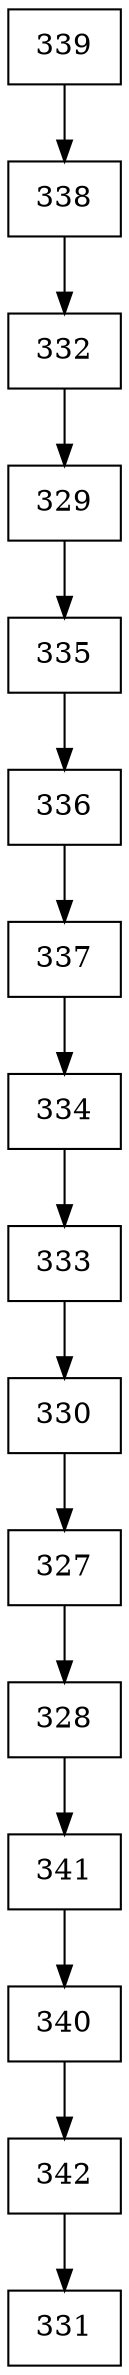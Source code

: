 digraph G {
  node [shape=record];
  node0 [label="{339}"];
  node0 -> node1;
  node1 [label="{338}"];
  node1 -> node2;
  node2 [label="{332}"];
  node2 -> node3;
  node3 [label="{329}"];
  node3 -> node4;
  node4 [label="{335}"];
  node4 -> node5;
  node5 [label="{336}"];
  node5 -> node6;
  node6 [label="{337}"];
  node6 -> node7;
  node7 [label="{334}"];
  node7 -> node8;
  node8 [label="{333}"];
  node8 -> node9;
  node9 [label="{330}"];
  node9 -> node10;
  node10 [label="{327}"];
  node10 -> node11;
  node11 [label="{328}"];
  node11 -> node12;
  node12 [label="{341}"];
  node12 -> node13;
  node13 [label="{340}"];
  node13 -> node14;
  node14 [label="{342}"];
  node14 -> node15;
  node15 [label="{331}"];
}
